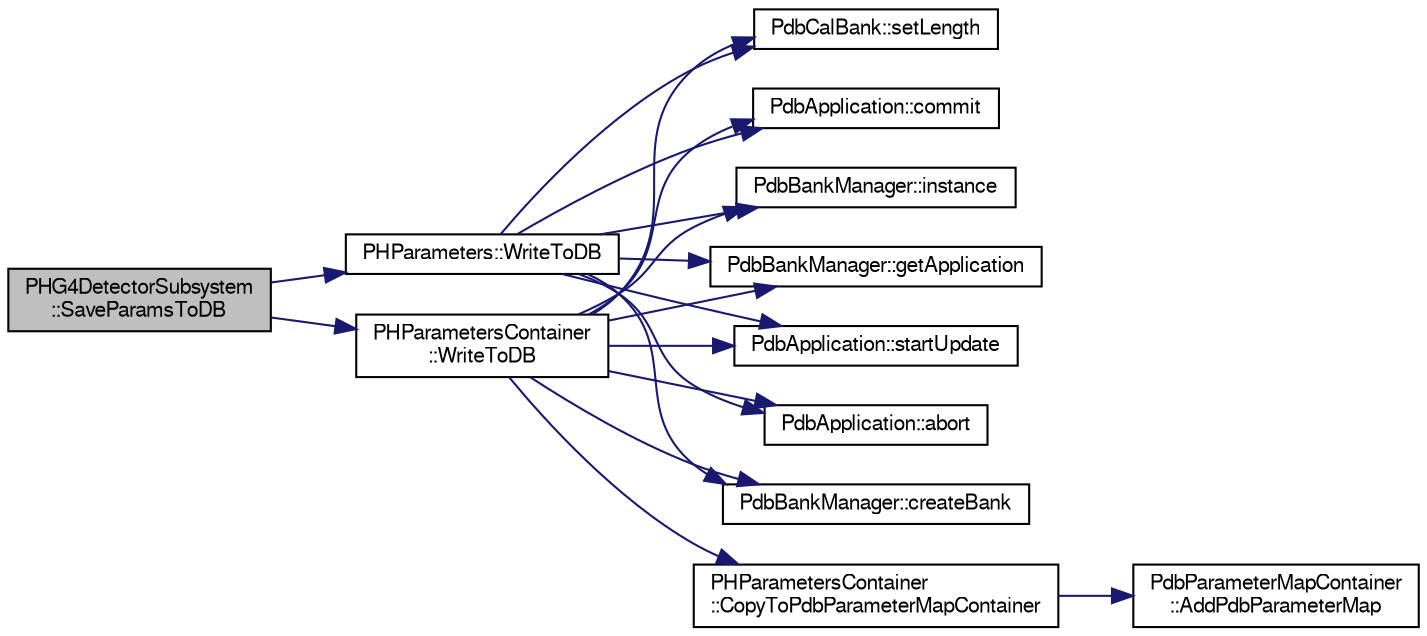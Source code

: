 digraph "PHG4DetectorSubsystem::SaveParamsToDB"
{
  bgcolor="transparent";
  edge [fontname="FreeSans",fontsize="10",labelfontname="FreeSans",labelfontsize="10"];
  node [fontname="FreeSans",fontsize="10",shape=record];
  rankdir="LR";
  Node1 [label="PHG4DetectorSubsystem\l::SaveParamsToDB",height=0.2,width=0.4,color="black", fillcolor="grey75", style="filled" fontcolor="black"];
  Node1 -> Node2 [color="midnightblue",fontsize="10",style="solid",fontname="FreeSans"];
  Node2 [label="PHParametersContainer\l::WriteToDB",height=0.2,width=0.4,color="black",URL="$d7/d6b/classPHParametersContainer.html#a28e298090d8a42aed01b4d7c533f5f8c"];
  Node2 -> Node3 [color="midnightblue",fontsize="10",style="solid",fontname="FreeSans"];
  Node3 [label="PdbBankManager::instance",height=0.2,width=0.4,color="black",URL="$dc/ddd/classPdbBankManager.html#a845fef32c14858a7125c77d7e1ed2d6f"];
  Node2 -> Node4 [color="midnightblue",fontsize="10",style="solid",fontname="FreeSans"];
  Node4 [label="PdbBankManager::getApplication",height=0.2,width=0.4,color="black",URL="$dc/ddd/classPdbBankManager.html#a95e1c32001912315223f34c148468092"];
  Node2 -> Node5 [color="midnightblue",fontsize="10",style="solid",fontname="FreeSans"];
  Node5 [label="PdbApplication::startUpdate",height=0.2,width=0.4,color="black",URL="$dd/df1/classPdbApplication.html#ab4444d5dc942e5259b47d25d386b29e8"];
  Node2 -> Node6 [color="midnightblue",fontsize="10",style="solid",fontname="FreeSans"];
  Node6 [label="PdbApplication::abort",height=0.2,width=0.4,color="black",URL="$dd/df1/classPdbApplication.html#a3f16b575e6bfc657ebe90189b9490216"];
  Node2 -> Node7 [color="midnightblue",fontsize="10",style="solid",fontname="FreeSans"];
  Node7 [label="PdbBankManager::createBank",height=0.2,width=0.4,color="black",URL="$dc/ddd/classPdbBankManager.html#afacc93a5133135574ea635aa57fc5bf1"];
  Node2 -> Node8 [color="midnightblue",fontsize="10",style="solid",fontname="FreeSans"];
  Node8 [label="PdbCalBank::setLength",height=0.2,width=0.4,color="black",URL="$da/d4f/classPdbCalBank.html#a448f4f6ba1e115794783b097955085d3"];
  Node2 -> Node9 [color="midnightblue",fontsize="10",style="solid",fontname="FreeSans"];
  Node9 [label="PHParametersContainer\l::CopyToPdbParameterMapContainer",height=0.2,width=0.4,color="black",URL="$d7/d6b/classPHParametersContainer.html#a278f75a3ec3234961271ad8d33c4c126"];
  Node9 -> Node10 [color="midnightblue",fontsize="10",style="solid",fontname="FreeSans"];
  Node10 [label="PdbParameterMapContainer\l::AddPdbParameterMap",height=0.2,width=0.4,color="black",URL="$d4/d7d/classPdbParameterMapContainer.html#a0e5436b10b4e13f2575b80553dc8beba"];
  Node2 -> Node11 [color="midnightblue",fontsize="10",style="solid",fontname="FreeSans"];
  Node11 [label="PdbApplication::commit",height=0.2,width=0.4,color="black",URL="$dd/df1/classPdbApplication.html#a755fa6893f61d85c028e485d96b3f2e0"];
  Node1 -> Node12 [color="midnightblue",fontsize="10",style="solid",fontname="FreeSans"];
  Node12 [label="PHParameters::WriteToDB",height=0.2,width=0.4,color="black",URL="$dd/dae/classPHParameters.html#a733fedd4771b50a2bd09fe49daff1d0a"];
  Node12 -> Node3 [color="midnightblue",fontsize="10",style="solid",fontname="FreeSans"];
  Node12 -> Node4 [color="midnightblue",fontsize="10",style="solid",fontname="FreeSans"];
  Node12 -> Node5 [color="midnightblue",fontsize="10",style="solid",fontname="FreeSans"];
  Node12 -> Node6 [color="midnightblue",fontsize="10",style="solid",fontname="FreeSans"];
  Node12 -> Node7 [color="midnightblue",fontsize="10",style="solid",fontname="FreeSans"];
  Node12 -> Node8 [color="midnightblue",fontsize="10",style="solid",fontname="FreeSans"];
  Node12 -> Node11 [color="midnightblue",fontsize="10",style="solid",fontname="FreeSans"];
}
